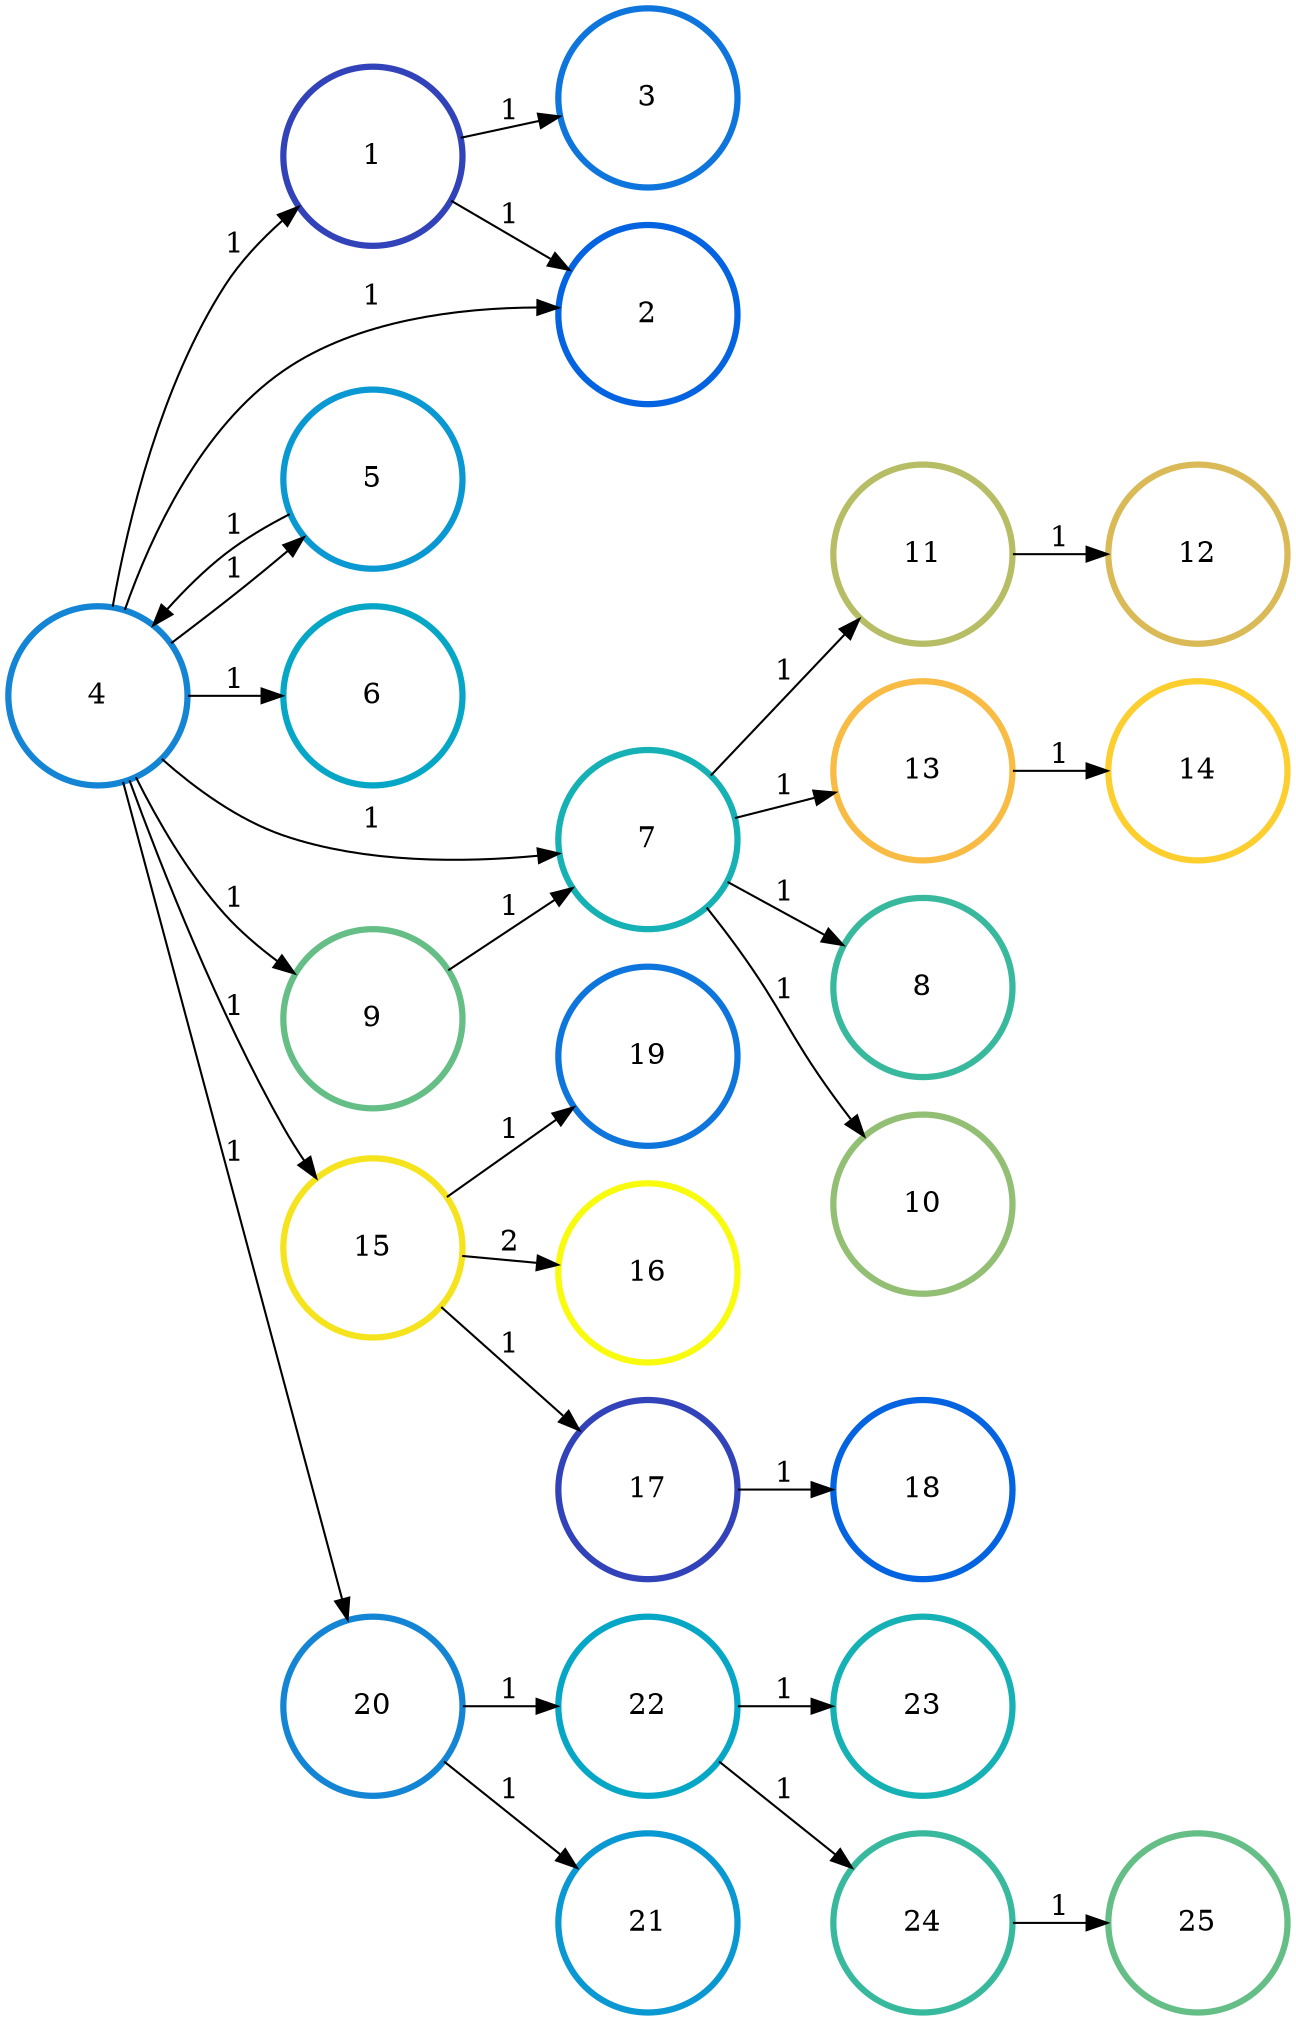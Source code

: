 digraph N {
	overlap="false"
	rankdir="LR"
	0 [label="1",width=1.2,height=1.2,style="",penwidth=3,color="#3243BA"]
	1 [label="2",width=1.2,height=1.2,style="",penwidth=3,color="#0363E1"]
	2 [label="3",width=1.2,height=1.2,style="",penwidth=3,color="#0D75DC"]
	3 [label="4",width=1.2,height=1.2,style="",penwidth=3,color="#1485D4"]
	4 [label="5",width=1.2,height=1.2,style="",penwidth=3,color="#0998D1"]
	5 [label="6",width=1.2,height=1.2,style="",penwidth=3,color="#06A7C6"]
	6 [label="7",width=1.2,height=1.2,style="",penwidth=3,color="#15B1B4"]
	7 [label="8",width=1.2,height=1.2,style="",penwidth=3,color="#38B99E"]
	8 [label="9",width=1.2,height=1.2,style="",penwidth=3,color="#65BE86"]
	9 [label="10",width=1.2,height=1.2,style="",penwidth=3,color="#92BF73"]
	10 [label="11",width=1.2,height=1.2,style="",penwidth=3,color="#B7BD64"]
	11 [label="12",width=1.2,height=1.2,style="",penwidth=3,color="#D9BA56"]
	12 [label="13",width=1.2,height=1.2,style="",penwidth=3,color="#F8BB44"]
	13 [label="14",width=1.2,height=1.2,style="",penwidth=3,color="#FCCE2E"]
	14 [label="15",width=1.2,height=1.2,style="",penwidth=3,color="#F5E41D"]
	15 [label="16",width=1.2,height=1.2,style="",penwidth=3,color="#F9FB0E"]
	16 [label="17",width=1.2,height=1.2,style="",penwidth=3,color="#3243BA"]
	17 [label="18",width=1.2,height=1.2,style="",penwidth=3,color="#0363E1"]
	18 [label="19",width=1.2,height=1.2,style="",penwidth=3,color="#0D75DC"]
	19 [label="20",width=1.2,height=1.2,style="",penwidth=3,color="#1485D4"]
	20 [label="21",width=1.2,height=1.2,style="",penwidth=3,color="#0998D1"]
	21 [label="22",width=1.2,height=1.2,style="",penwidth=3,color="#06A7C6"]
	22 [label="23",width=1.2,height=1.2,style="",penwidth=3,color="#15B1B4"]
	23 [label="24",width=1.2,height=1.2,style="",penwidth=3,color="#38B99E"]
	24 [label="25",width=1.2,height=1.2,style="",penwidth=3,color="#65BE86"]
	0 -> 1 [penwidth=1,color=black,label="1"]
	0 -> 2 [penwidth=1,color=black,label="1"]
	3 -> 0 [penwidth=1,color=black,label="1"]
	3 -> 1 [penwidth=1,color=black,label="1"]
	3 -> 4 [penwidth=1,color=black,label="1"]
	3 -> 5 [penwidth=1,color=black,label="1"]
	3 -> 6 [penwidth=1,color=black,label="1"]
	3 -> 8 [penwidth=1,color=black,label="1"]
	3 -> 14 [penwidth=1,color=black,label="1"]
	3 -> 19 [penwidth=1,color=black,label="1"]
	4 -> 3 [penwidth=1,color=black,label="1"]
	6 -> 7 [penwidth=1,color=black,label="1"]
	6 -> 9 [penwidth=1,color=black,label="1"]
	6 -> 10 [penwidth=1,color=black,label="1"]
	6 -> 12 [penwidth=1,color=black,label="1"]
	8 -> 6 [penwidth=1,color=black,label="1"]
	10 -> 11 [penwidth=1,color=black,label="1"]
	12 -> 13 [penwidth=1,color=black,label="1"]
	14 -> 15 [penwidth=1,color=black,label="2"]
	14 -> 16 [penwidth=1,color=black,label="1"]
	14 -> 18 [penwidth=1,color=black,label="1"]
	16 -> 17 [penwidth=1,color=black,label="1"]
	19 -> 20 [penwidth=1,color=black,label="1"]
	19 -> 21 [penwidth=1,color=black,label="1"]
	21 -> 22 [penwidth=1,color=black,label="1"]
	21 -> 23 [penwidth=1,color=black,label="1"]
	23 -> 24 [penwidth=1,color=black,label="1"]
}
